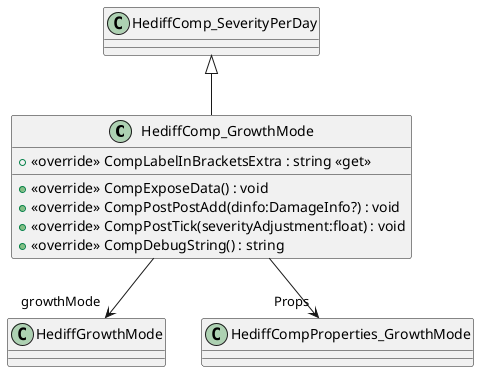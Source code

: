 @startuml
class HediffComp_GrowthMode {
    + <<override>> CompLabelInBracketsExtra : string <<get>>
    + <<override>> CompExposeData() : void
    + <<override>> CompPostPostAdd(dinfo:DamageInfo?) : void
    + <<override>> CompPostTick(severityAdjustment:float) : void
    + <<override>> CompDebugString() : string
}
HediffComp_SeverityPerDay <|-- HediffComp_GrowthMode
HediffComp_GrowthMode --> "growthMode" HediffGrowthMode
HediffComp_GrowthMode --> "Props" HediffCompProperties_GrowthMode
@enduml
